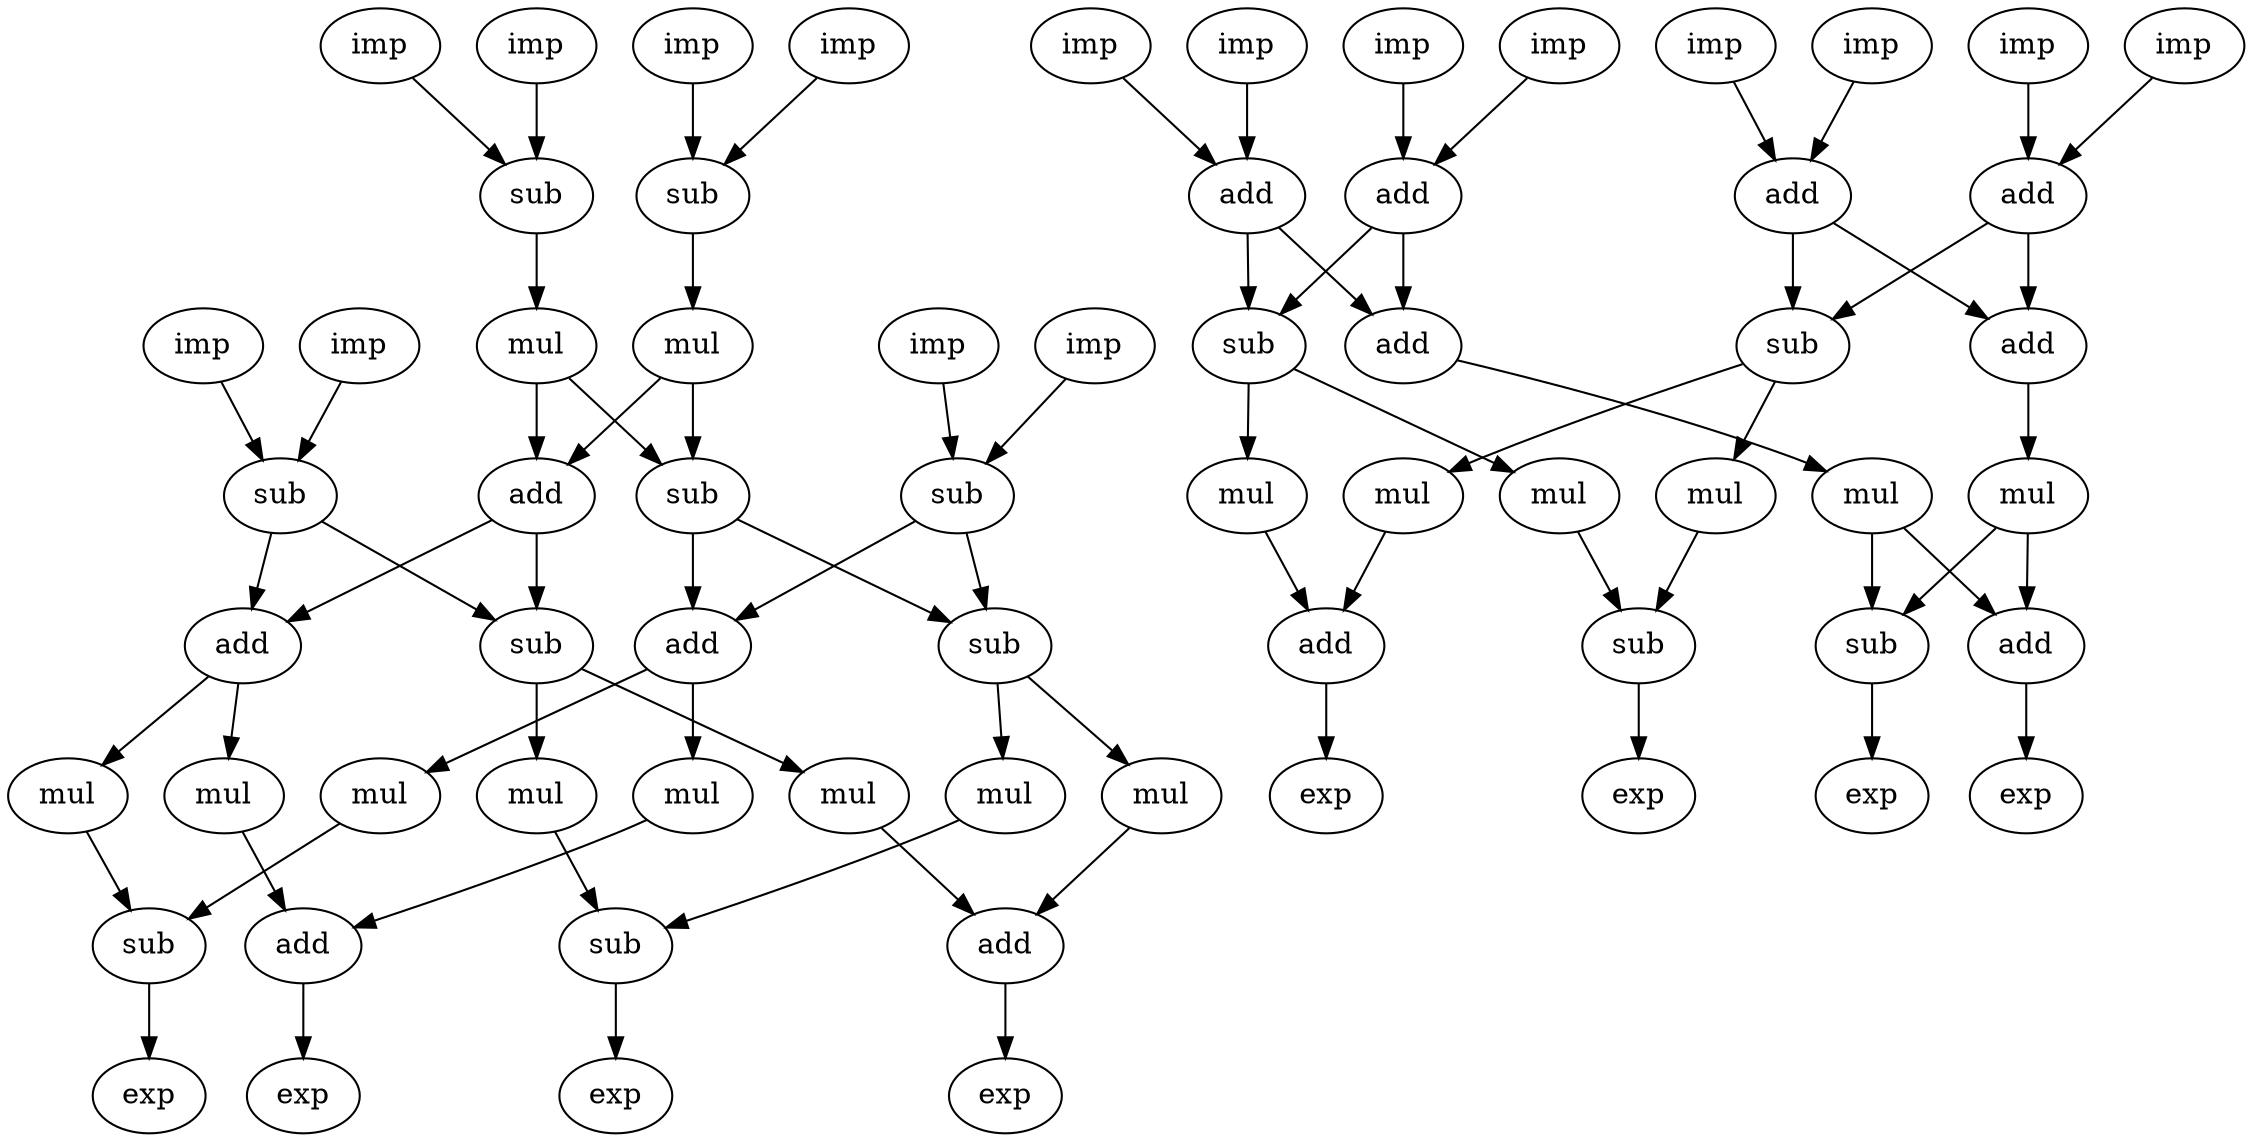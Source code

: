 digraph cosine1 {
    17 [label = imp];
    18 [label = imp];
    19 [label = sub];
    20 [label = imp];
    21 [label = imp];
    22 [label = sub];
    23 [label = imp];
    24 [label = imp];
    25 [label = sub];
    26 [label = imp];
    27 [label = imp];
    28 [label = sub];
    29 [label = imp];
    30 [label = imp];
    31 [label = add];
    32 [label = imp];
    33 [label = imp];
    34 [label = add];
    35 [label = imp];
    36 [label = imp];
    37 [label = add];
    38 [label = imp];
    39 [label = imp];
    40 [label = add];
    41 [label = mul];
    42 [label = mul];
    43 [label = add];
    44 [label = sub];
    45 [label = add];
    46 [label = sub];
    47 [label = sub];
    48 [label = add];
    49 [label = mul];
    50 [label = mul];
    51 [label = mul];
    52 [label = mul];
    53 [label = mul];
    54 [label = mul];
    55 [label = mul];
    56 [label = mul];
    57 [label = sub];
    58 [label = sub];
    59 [label = add];
    60 [label = add];
    61 [label = sub];
    62 [label = sub];
    63 [label = add];
    64 [label = add];
    65 [label = mul];
    66 [label = mul];
    67 [label = mul];
    68 [label = mul];
    69 [label = mul];
    70 [label = mul];
    71 [label = add];
    72 [label = sub];
    73 [label = sub];
    74 [label = add];
    75 [label = exp];
    76 [label = exp];
    77 [label = exp];
    78 [label = exp];
    79 [label = exp];
    80 [label = exp];
    81 [label = exp];
    82 [label = exp];
    17 -> 19 [name=1 ];
    18 -> 19 [name=2 ];
    19 -> 46 [name=3 ];
    19 -> 45 [name=4 ];
    20 -> 22 [name=5 ];
    21 -> 22 [name=6 ];
    22 -> 41 [name=7 ];
    23 -> 25 [name=8 ];
    24 -> 25 [name=9 ];
    25 -> 42 [name=10];
    26 -> 28 [name=11];
    27 -> 28 [name=12];
    28 -> 47 [name=13];
    28 -> 48 [name=14];
    29 -> 31 [name=15];
    30 -> 31 [name=16];
    31 -> 61 [name=17];
    31 -> 64 [name=18];
    32 -> 34 [name=19];
    33 -> 34 [name=20];
    34 -> 63 [name=21];
    34 -> 62 [name=22];
    35 -> 37 [name=23];
    36 -> 37 [name=24];
    37 -> 63 [name=25];
    37 -> 62 [name=26];
    38 -> 40 [name=27];
    39 -> 40 [name=28];
    40 -> 61 [name=29];
    40 -> 64 [name=30];
    41 -> 44 [name=31];
    41 -> 43 [name=32];
    42 -> 44 [name=33];
    42 -> 43 [name=34];
    43 -> 46 [name=35];
    43 -> 45 [name=36];
    44 -> 47 [name=37];
    44 -> 48 [name=38];
    45 -> 50 [name=39];
    45 -> 49 [name=40];
    46 -> 52 [name=41];
    46 -> 51 [name=42];
    47 -> 53 [name=43];
    47 -> 54 [name=44];
    48 -> 56 [name=45];
    48 -> 55 [name=46];
    49 -> 57 [name=47];
    50 -> 60 [name=48];
    51 -> 58 [name=49];
    52 -> 59 [name=50];
    53 -> 58 [name=51];
    54 -> 59 [name=52];
    55 -> 57 [name=53];
    56 -> 60 [name=54];
    57 -> 75 [name=55];
    58 -> 76 [name=56];
    59 -> 77 [name=57];
    60 -> 78 [name=58];
    61 -> 65 [name=59];
    61 -> 66 [name=60];
    62 -> 67 [name=61];
    62 -> 68 [name=62];
    63 -> 69 [name=63];
    64 -> 70 [name=64];
    65 -> 71 [name=65];
    66 -> 72 [name=66];
    67 -> 71 [name=67];
    68 -> 72 [name=68];
    69 -> 73 [name=69];
    69 -> 74 [name=70];
    70 -> 73 [name=71];
    70 -> 74 [name=72];
    71 -> 79 [name=73];
    72 -> 80 [name=74];
    73 -> 81 [name=75];
    74 -> 82 [name=76];
}
